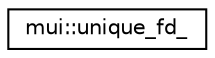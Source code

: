 digraph "Graphical Class Hierarchy"
{
 // LATEX_PDF_SIZE
  edge [fontname="Helvetica",fontsize="10",labelfontname="Helvetica",labelfontsize="10"];
  node [fontname="Helvetica",fontsize="10",shape=record];
  rankdir="LR";
  Node0 [label="mui::unique_fd_",height=0.2,width=0.4,color="black", fillcolor="white", style="filled",URL="$classmui_1_1unique__fd__.html",tooltip=" "];
}
